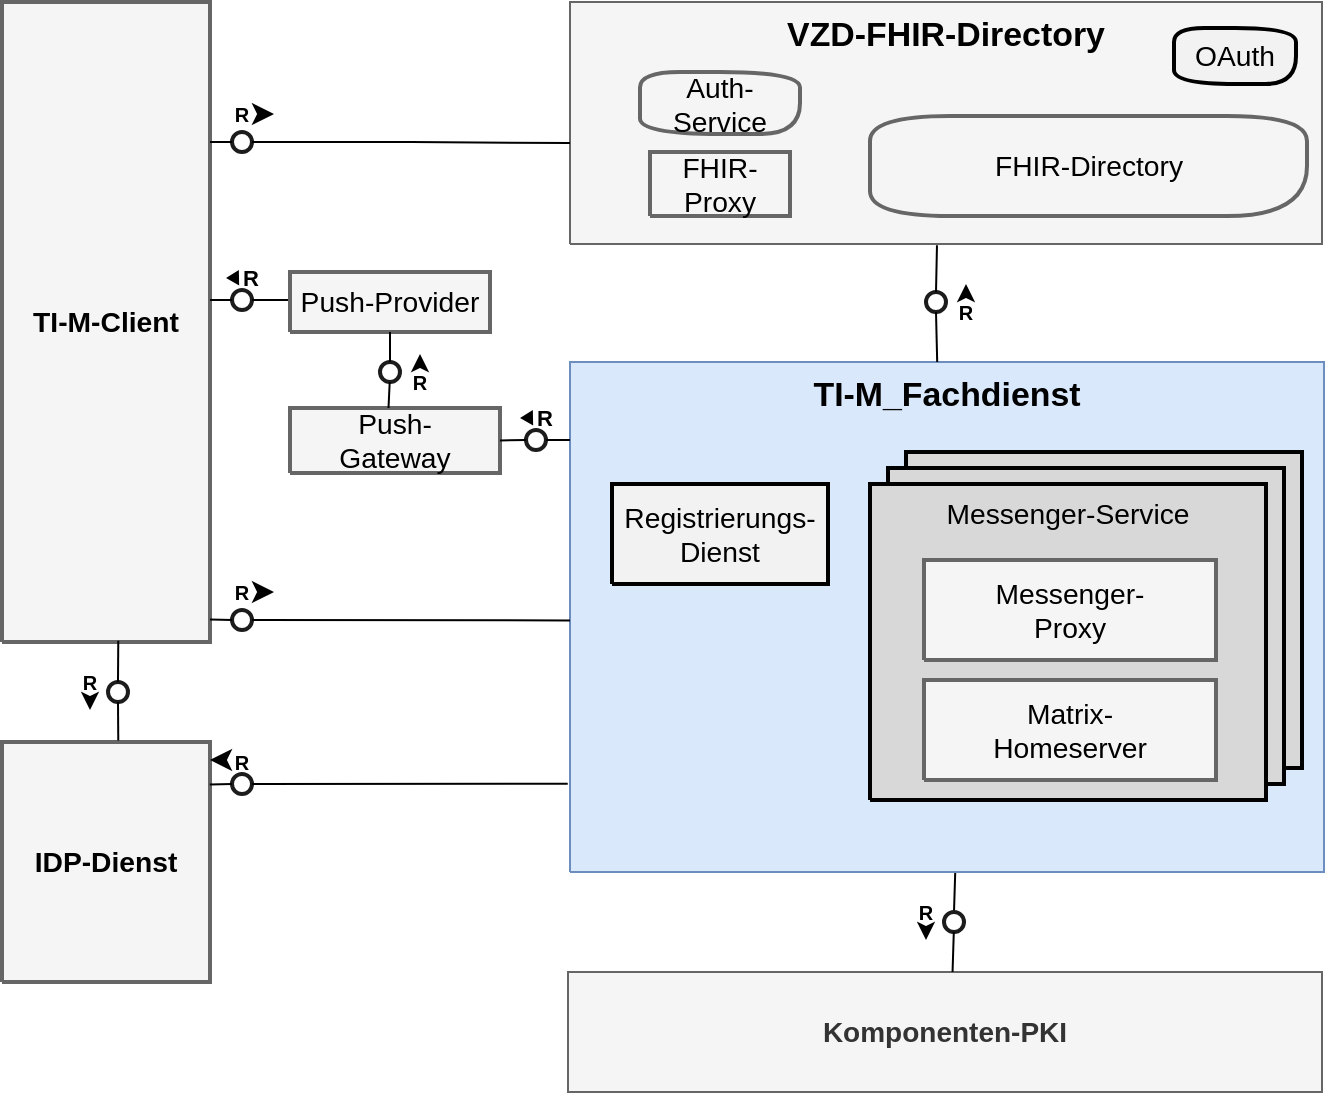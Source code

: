 <mxfile>
    <diagram name="Allgemein" id="euBj5xrBh4o_RF6xaW2p">
        <mxGraphModel dx="1864" dy="774" grid="1" gridSize="10" guides="1" tooltips="1" connect="1" arrows="1" fold="1" page="1" pageScale="1" pageWidth="827" pageHeight="1169" math="0" shadow="0">
            <root>
                <mxCell id="0"/>
                <mxCell id="1" parent="0"/>
                <UserObject label="&lt;div style=&quot;font-size: 1px&quot;&gt;&lt;font style=&quot;font-size: 16.93px; color: rgb(0, 0, 0); direction: ltr; letter-spacing: 0px; line-height: 120%; opacity: 1;&quot;&gt;&lt;b style=&quot;&quot;&gt;VZD-FHIR-Directory&lt;br&gt;&lt;/b&gt;&lt;/font&gt;&lt;/div&gt;" tags="Hintergrund" id="82">
                    <mxCell style="verticalAlign=top;align=center;vsdxID=1;fillColor=#f5f5f5;shape=stencil(nZBLDoAgDERP0z3SIyjew0SURgSD+Lu9kMZoXLhwN9O+tukAlrNpJg1SzDH4QW/URgNYgZTkjA4UkwJUgGXng+6DX1zLfmoymdXo17xh5zmRJ6Q42BWCfc2oJfdAr+Yv+AP9Cb7OJ3H/2JG1HNGz/84klThPVCc=);strokeColor=#666666;points=[];labelBackgroundColor=none;rounded=0;html=1;whiteSpace=wrap;fontColor=#333333;" parent="1" vertex="1">
                        <mxGeometry x="340" y="35" width="376" height="121" as="geometry"/>
                    </mxCell>
                </UserObject>
                <mxCell id="83" style="edgeStyle=none;html=1;entryX=0.5;entryY=0;entryDx=0;entryDy=0;endArrow=none;endFill=0;exitX=0.511;exitY=0.996;exitDx=0;exitDy=0;exitPerimeter=0;" parent="1" source="84" target="138" edge="1">
                    <mxGeometry relative="1" as="geometry">
                        <mxPoint x="530" y="470" as="sourcePoint"/>
                    </mxGeometry>
                </mxCell>
                <UserObject label="&lt;div style=&quot;font-size: 1px&quot;&gt;&lt;font style=&quot;font-size: 16.93px; color: rgb(0, 0, 0); direction: ltr; letter-spacing: 0px; line-height: 120%; opacity: 1;&quot;&gt;&lt;b style=&quot;&quot;&gt;     TI-M_Fachdienst&lt;br&gt;&lt;/b&gt;&lt;/font&gt;&lt;/div&gt;" tags="Hintergrund" id="84">
                    <mxCell style="verticalAlign=top;align=center;vsdxID=2;fillColor=#dae8fc;shape=stencil(nZBLDoAgDERP0z3SIyjew0SURgSD+Lu9kMZoXLhwN9O+tukAlrNpJg1SzDH4QW/URgNYgZTkjA4UkwJUgGXng+6DX1zLfmoymdXo17xh5zmRJ6Q42BWCfc2oJfdAr+Yv+AP9Cb7OJ3H/2JG1HNGz/84klThPVCc=);points=[];labelBackgroundColor=none;rounded=0;html=1;whiteSpace=wrap;strokeColor=#6c8ebf;" parent="1" vertex="1">
                        <mxGeometry x="340" y="215" width="377" height="255" as="geometry"/>
                    </mxCell>
                </UserObject>
                <UserObject label="&lt;div style=&quot;font-size: 1px&quot;&gt;&lt;font style=&quot;font-size:14.11px;font-family:Arial;color:#000000;direction:ltr;letter-spacing:0px;line-height:120%;opacity:1&quot;&gt;Registrierungs-&lt;br/&gt;Dienst&lt;br/&gt;&lt;/font&gt;&lt;/div&gt;" tags="Hintergrund" id="85">
                    <mxCell style="verticalAlign=middle;align=center;vsdxID=6;fillColor=#f2f2f2;gradientColor=none;shape=stencil(nZBLDoAgDERP0z3SIyjew0SURgSD+Lu9kMZoXLhwN9O+tukAlrNpJg1SzDH4QW/URgNYgZTkjA4UkwJUgGXng+6DX1zLfmoymdXo17xh5zmRJ6Q42BWCfc2oJfdAr+Yv+AP9Cb7OJ3H/2JG1HNGz/84klThPVCc=);strokeColor=#000000;strokeWidth=2;spacingTop=-1;spacingBottom=-1;spacingLeft=-1;spacingRight=-1;points=[[0.5,0,0],[1,0.5,0],[0.5,0.5,0],[0.5,0.5,0]];labelBackgroundColor=none;rounded=0;html=1;whiteSpace=wrap;" parent="1" vertex="1">
                        <mxGeometry x="361" y="276" width="108" height="50" as="geometry"/>
                    </mxCell>
                </UserObject>
                <UserObject label="&lt;div style=&quot;font-size: 1px&quot;&gt;&lt;font style=&quot;font-size:14.11px;font-family:Arial;color:#000000;direction:ltr;letter-spacing:0px;line-height:120%;opacity:1&quot;&gt;&lt;b&gt;TI-M-&lt;/b&gt;&lt;/font&gt;&lt;b style=&quot;color: rgb(0, 0, 0); font-family: Arial; font-size: 14.11px; letter-spacing: 0px; background-color: initial;&quot;&gt;Client&lt;/b&gt;&lt;/div&gt;" tags="Hintergrund" id="86">
                    <mxCell style="verticalAlign=middle;align=center;vsdxID=7;fillColor=#f5f5f5;shape=stencil(nZBLDoAgDERP0z3SIyjew0SURgSD+Lu9kMZoXLhwN9O+tukAlrNpJg1SzDH4QW/URgNYgZTkjA4UkwJUgGXng+6DX1zLfmoymdXo17xh5zmRJ6Q42BWCfc2oJfdAr+Yv+AP9Cb7OJ3H/2JG1HNGz/84klThPVCc=);strokeColor=#666666;strokeWidth=2;spacingTop=-1;spacingBottom=-1;spacingLeft=-1;spacingRight=-1;points=[[0.5,0,0],[1,0.5,0],[0.5,0.5,0],[0.5,0.5,0]];labelBackgroundColor=none;rounded=0;html=1;whiteSpace=wrap;fontColor=#333333;" parent="1" vertex="1">
                        <mxGeometry x="56" y="35" width="104" height="320" as="geometry"/>
                    </mxCell>
                </UserObject>
                <UserObject label="&lt;div style=&quot;font-size: 1px&quot;&gt;&lt;font style=&quot;font-size:14.11px;font-family:Arial;color:#000000;direction:ltr;letter-spacing:0px;line-height:120%;opacity:1&quot;&gt;Push-&lt;br/&gt;Gateway&lt;br/&gt;&lt;/font&gt;&lt;/div&gt;" tags="Hintergrund" id="87">
                    <mxCell style="verticalAlign=middle;align=center;vsdxID=9;fillColor=#f5f5f5;shape=stencil(nZBLDoAgDERP0z3SIyjew0SURgSD+Lu9kMZoXLhwN9O+tukAlrNpJg1SzDH4QW/URgNYgZTkjA4UkwJUgGXng+6DX1zLfmoymdXo17xh5zmRJ6Q42BWCfc2oJfdAr+Yv+AP9Cb7OJ3H/2JG1HNGz/84klThPVCc=);strokeWidth=2;spacingTop=-1;spacingBottom=-1;spacingLeft=-1;spacingRight=-1;points=[[0.5,0,0],[1,0.5,0],[0.5,0.5,0],[0.5,0.5,0]];labelBackgroundColor=none;rounded=0;html=1;whiteSpace=wrap;strokeColor=#666666;fontColor=#333333;" parent="1" vertex="1">
                        <mxGeometry x="200" y="238" width="105" height="32.5" as="geometry"/>
                    </mxCell>
                </UserObject>
                <UserObject label="&lt;div style=&quot;font-size: 1px&quot;&gt;&lt;font style=&quot;font-size:14.11px;font-family:Arial;color:#000000;direction:ltr;letter-spacing:0px;line-height:120%;opacity:1&quot;&gt;FHIR-Directory&lt;br/&gt;&lt;/font&gt;&lt;/div&gt;" tags="Hintergrund" id="88">
                    <mxCell style="verticalAlign=middle;align=center;vsdxID=10;fillColor=#f5f5f5;shape=stencil(nZE9DsIwDIVP4xWFWAydS7kAJ4iIIRYhqdLwe3rSukhRB4Zmst/7YkvPgO3gTE+g1ZBTvNKTbXaAe9Cag6PEuVSAHWB7jokuKd6Dlb43hdRqUsjKn+1Ia2XS6cgfEg2bTVO93czIkFt8jMtfgiqx3vMwJf1BUM+hQn/mKvgPuhJcrC/FFI8Ex95LurW/jLNIcgrsvg==);strokeColor=#666666;strokeWidth=2;spacingTop=2;spacingBottom=2;spacingLeft=3;spacingRight=3;points=[[0.5,0,0],[1,0.5,0],[0.5,0.5,0],[0.5,0.5,0]];labelBackgroundColor=none;rounded=1;html=1;whiteSpace=wrap;fontColor=#333333;" parent="1" vertex="1">
                        <mxGeometry x="490" y="92" width="218.5" height="50" as="geometry"/>
                    </mxCell>
                </UserObject>
                <UserObject label="&lt;div style=&quot;font-size: 1px&quot;&gt;&lt;font style=&quot;font-size:14.11px;font-family:Arial;color:#000000;direction:ltr;letter-spacing:0px;line-height:120%;opacity:1&quot;&gt;FHIR-Proxy&lt;br/&gt;&lt;/font&gt;&lt;/div&gt;" tags="Hintergrund" id="89">
                    <mxCell style="verticalAlign=middle;align=center;vsdxID=11;fillColor=#f5f5f5;shape=stencil(nZBLDoAgDERP0z3SIyjew0SURgSD+Lu9kMZoXLhwN9O+tukAlrNpJg1SzDH4QW/URgNYgZTkjA4UkwJUgGXng+6DX1zLfmoymdXo17xh5zmRJ6Q42BWCfc2oJfdAr+Yv+AP9Cb7OJ3H/2JG1HNGz/84klThPVCc=);strokeColor=#666666;strokeWidth=2;spacingTop=-1;spacingBottom=-1;spacingLeft=-1;spacingRight=-1;points=[[0.5,0,0],[1,0.5,0],[0.5,0.5,0],[0.5,0.5,0]];labelBackgroundColor=none;rounded=0;html=1;whiteSpace=wrap;fontColor=#333333;" parent="1" vertex="1">
                        <mxGeometry x="380" y="110" width="70" height="32" as="geometry"/>
                    </mxCell>
                </UserObject>
                <UserObject label="&lt;div style=&quot;font-size: 1px&quot;&gt;&lt;font style=&quot;font-size: 14.11px; color: rgb(0, 0, 0); direction: ltr; letter-spacing: 0px; line-height: 120%; opacity: 1;&quot;&gt;&lt;b style=&quot;&quot;&gt;IDP-Dienst&lt;br&gt;&lt;/b&gt;&lt;/font&gt;&lt;/div&gt;" tags="Hintergrund" id="90">
                    <mxCell style="verticalAlign=middle;align=center;vsdxID=12;shape=stencil(nZBLDoAgDERP0z3SIyjew0SURgSD+Lu9kMZoXLhwN9O+tukAlrNpJg1SzDH4QW/URgNYgZTkjA4UkwJUgGXng+6DX1zLfmoymdXo17xh5zmRJ6Q42BWCfc2oJfdAr+Yv+AP9Cb7OJ3H/2JG1HNGz/84klThPVCc=);strokeWidth=2;spacingTop=-1;spacingBottom=-1;spacingLeft=-1;spacingRight=-1;points=[[0.5,0,0],[1,0.5,0],[0.5,0.5,0],[0.5,0.5,0]];labelBackgroundColor=none;rounded=0;html=1;whiteSpace=wrap;fillColor=#f5f5f5;strokeColor=#666666;fontColor=#333333;" parent="1" vertex="1">
                        <mxGeometry x="56" y="405" width="104" height="120" as="geometry"/>
                    </mxCell>
                </UserObject>
                <UserObject label="&lt;div style=&quot;font-size: 1px&quot;&gt;&lt;font style=&quot;font-size:14.11px;font-family:Arial;color:#000000;direction:ltr;letter-spacing:0px;line-height:120%;opacity:1&quot;&gt;OAuth&lt;br/&gt;&lt;/font&gt;&lt;/div&gt;" tags="Hintergrund" id="91">
                    <mxCell style="verticalAlign=middle;align=center;vsdxID=33;fillColor=#f2f2f2;gradientColor=none;shape=stencil(nZE9DsIwDIVP4xWFWAydS7kAJ4iIIRYhqdLwe3rSukhRB4Zmst/7YkvPgO3gTE+g1ZBTvNKTbXaAe9Cag6PEuVSAHWB7jokuKd6Dlb43hdRqUsjKn+1Ia2XS6cgfEg2bTVO93czIkFt8jMtfgiqx3vMwJf1BUM+hQn/mKvgPuhJcrC/FFI8Ex95LurW/jLNIcgrsvg==);strokeColor=#000000;strokeWidth=2;spacingTop=2;spacingBottom=2;spacingLeft=3;spacingRight=3;points=[[0.5,0,0],[1,0.5,0],[0.5,0.5,0],[0.5,0.5,0]];labelBackgroundColor=none;rounded=1;html=1;whiteSpace=wrap;" parent="1" vertex="1">
                        <mxGeometry x="642" y="48" width="61" height="28" as="geometry"/>
                    </mxCell>
                </UserObject>
                <UserObject label="&lt;div style=&quot;font-size: 1px&quot;&gt;&lt;font style=&quot;font-size:14.11px;font-family:Arial;color:#000000;direction:ltr;letter-spacing:0px;line-height:120%;opacity:1&quot;&gt;Auth-Service&lt;br/&gt;&lt;/font&gt;&lt;/div&gt;" tags="Hintergrund" id="92">
                    <mxCell style="verticalAlign=middle;align=center;vsdxID=40;fillColor=#f5f5f5;shape=stencil(nZE9DsIwDIVP4xWFWAydS7kAJ4iIIRYhqdLwe3rSukhRB4Zmst/7YkvPgO3gTE+g1ZBTvNKTbXaAe9Cag6PEuVSAHWB7jokuKd6Dlb43hdRqUsjKn+1Ia2XS6cgfEg2bTVO93czIkFt8jMtfgiqx3vMwJf1BUM+hQn/mKvgPuhJcrC/FFI8Ex95LurW/jLNIcgrsvg==);strokeColor=#666666;strokeWidth=2;spacingTop=2;spacingBottom=2;spacingLeft=3;spacingRight=3;points=[[0.5,0,0],[1,0.5,0],[0.5,0.5,0],[0.5,0.5,0]];labelBackgroundColor=none;rounded=1;html=1;whiteSpace=wrap;fontColor=#333333;" parent="1" vertex="1">
                        <mxGeometry x="375" y="70" width="80" height="31" as="geometry"/>
                    </mxCell>
                </UserObject>
                <UserObject label="&lt;div style=&quot;font-size: 1px&quot;&gt;&lt;/div&gt;" tags="Hintergrund" id="93">
                    <mxCell style="verticalAlign=top;align=center;vsdxID=41;fillColor=#d8d8d8;gradientColor=none;shape=stencil(nZBLDoAgDERP0z3SIyjew0SURgSD+Lu9kMZoXLhwN9O+tukAlrNpJg1SzDH4QW/URgNYgZTkjA4UkwJUgGXng+6DX1zLfmoymdXo17xh5zmRJ6Q42BWCfc2oJfdAr+Yv+AP9Cb7OJ3H/2JG1HNGz/84klThPVCc=);strokeWidth=2;points=[];labelBackgroundColor=none;rounded=0;html=1;whiteSpace=wrap;" parent="1" vertex="1">
                        <mxGeometry x="508" y="260" width="198" height="158" as="geometry"/>
                    </mxCell>
                </UserObject>
                <UserObject label="&lt;div style=&quot;font-size: 1px&quot;&gt;&lt;/div&gt;" tags="Hintergrund" id="94">
                    <mxCell style="verticalAlign=top;align=center;vsdxID=42;fillColor=#d8d8d8;gradientColor=none;shape=stencil(nZBLDoAgDERP0z3SIyjew0SURgSD+Lu9kMZoXLhwN9O+tukAlrNpJg1SzDH4QW/URgNYgZTkjA4UkwJUgGXng+6DX1zLfmoymdXo17xh5zmRJ6Q42BWCfc2oJfdAr+Yv+AP9Cb7OJ3H/2JG1HNGz/84klThPVCc=);strokeWidth=2;points=[];labelBackgroundColor=none;rounded=0;html=1;whiteSpace=wrap;" parent="1" vertex="1">
                        <mxGeometry x="499" y="268" width="198" height="158" as="geometry"/>
                    </mxCell>
                </UserObject>
                <UserObject label="&lt;div style=&quot;font-size: 1px&quot;&gt;&lt;font style=&quot;font-size:14.11px;font-family:Arial;color:#000000;direction:ltr;letter-spacing:0px;line-height:120%;opacity:1&quot;&gt;Messenger-Service&lt;br/&gt;&lt;/font&gt;&lt;/div&gt;" tags="Hintergrund" id="95">
                    <mxCell style="verticalAlign=top;align=center;vsdxID=43;fillColor=#d8d8d8;gradientColor=none;shape=stencil(nZBLDoAgDERP0z3SIyjew0SURgSD+Lu9kMZoXLhwN9O+tukAlrNpJg1SzDH4QW/URgNYgZTkjA4UkwJUgGXng+6DX1zLfmoymdXo17xh5zmRJ6Q42BWCfc2oJfdAr+Yv+AP9Cb7OJ3H/2JG1HNGz/84klThPVCc=);strokeWidth=2;points=[];labelBackgroundColor=none;rounded=0;html=1;whiteSpace=wrap;" parent="1" vertex="1">
                        <mxGeometry x="490" y="276" width="198" height="158" as="geometry"/>
                    </mxCell>
                </UserObject>
                <UserObject label="&lt;div style=&quot;font-size: 1px&quot;&gt;&lt;font style=&quot;font-size:14.11px;font-family:Arial;color:#000000;direction:ltr;letter-spacing:0px;line-height:120%;opacity:1&quot;&gt;Messenger-&lt;br/&gt;Proxy&lt;br/&gt;&lt;/font&gt;&lt;/div&gt;" tags="Hintergrund" id="96">
                    <mxCell style="verticalAlign=middle;align=center;vsdxID=44;fillColor=#f5f5f5;shape=stencil(nZBLDoAgDERP0z3SIyjew0SURgSD+Lu9kMZoXLhwN9O+tukAlrNpJg1SzDH4QW/URgNYgZTkjA4UkwJUgGXng+6DX1zLfmoymdXo17xh5zmRJ6Q42BWCfc2oJfdAr+Yv+AP9Cb7OJ3H/2JG1HNGz/84klThPVCc=);strokeColor=#666666;strokeWidth=2;spacingTop=-1;spacingBottom=-1;spacingLeft=-1;spacingRight=-1;points=[[0.5,0,0],[1,0.5,0],[0.5,0.5,0],[0.5,0.5,0]];labelBackgroundColor=none;rounded=0;html=1;whiteSpace=wrap;fontColor=#333333;" parent="1" vertex="1">
                        <mxGeometry x="517" y="314" width="146" height="50" as="geometry"/>
                    </mxCell>
                </UserObject>
                <UserObject label="&lt;div style=&quot;font-size: 1px&quot;&gt;&lt;font style=&quot;font-size:14.11px;font-family:Arial;color:#000000;direction:ltr;letter-spacing:0px;line-height:120%;opacity:1&quot;&gt;Matrix-&lt;br/&gt;Homeserver&lt;br/&gt;&lt;/font&gt;&lt;/div&gt;" tags="Hintergrund" id="97">
                    <mxCell style="verticalAlign=middle;align=center;vsdxID=45;fillColor=#f5f5f5;shape=stencil(nZBLDoAgDERP0z3SIyjew0SURgSD+Lu9kMZoXLhwN9O+tukAlrNpJg1SzDH4QW/URgNYgZTkjA4UkwJUgGXng+6DX1zLfmoymdXo17xh5zmRJ6Q42BWCfc2oJfdAr+Yv+AP9Cb7OJ3H/2JG1HNGz/84klThPVCc=);strokeWidth=2;spacingTop=-1;spacingBottom=-1;spacingLeft=-1;spacingRight=-1;points=[[0.5,0,0],[1,0.5,0],[0.5,0.5,0],[0.5,0.5,0]];labelBackgroundColor=none;rounded=0;html=1;whiteSpace=wrap;strokeColor=#666666;fontColor=#333333;" parent="1" vertex="1">
                        <mxGeometry x="517" y="374" width="146" height="50" as="geometry"/>
                    </mxCell>
                </UserObject>
                <mxCell id="98" parent="1" vertex="1">
                    <mxGeometry x="176" y="425" as="geometry"/>
                </mxCell>
                <mxCell id="99" value="" style="group" parent="1" vertex="1" connectable="0">
                    <mxGeometry x="156" y="320" width="40" height="29" as="geometry"/>
                </mxCell>
                <mxCell id="100" value="R" style="text;html=1;strokeColor=none;fillColor=none;align=center;verticalAlign=middle;whiteSpace=wrap;overflow=hidden;fontFamily=Helvetica;fontSize=10;fontColor=#000000;fontStyle=1" parent="99" vertex="1">
                    <mxGeometry width="40" height="20" as="geometry"/>
                </mxCell>
                <mxCell id="101" value="" style="ellipse;whiteSpace=wrap;html=1;strokeColor=#1C1C1C;fillColor=none;fontFamily=Tahoma;fontSize=14;fontColor=#525252;align=center;strokeWidth=2;" parent="99" vertex="1">
                    <mxGeometry x="15" y="19" width="10" height="10" as="geometry"/>
                </mxCell>
                <mxCell id="102" style="edgeStyle=none;rounded=0;html=1;startArrow=none;startFill=0;endArrow=classic;endFill=1;jettySize=auto;orthogonalLoop=1;strokeColor=#000000;fontFamily=Helvetica;fontSize=10;fontColor=#000000;targetPerimeterSpacing=0;endSize=8;sourcePerimeterSpacing=0;startSize=0;" parent="99" edge="1">
                    <mxGeometry relative="1" as="geometry">
                        <mxPoint x="36" y="10" as="targetPoint"/>
                        <mxPoint x="28" y="10" as="sourcePoint"/>
                    </mxGeometry>
                </mxCell>
                <mxCell id="103" value="" style="group" parent="1" vertex="1" connectable="0">
                    <mxGeometry x="156" y="81" width="40" height="29" as="geometry"/>
                </mxCell>
                <mxCell id="104" value="R" style="text;html=1;strokeColor=none;fillColor=none;align=center;verticalAlign=middle;whiteSpace=wrap;overflow=hidden;fontFamily=Helvetica;fontSize=10;fontColor=#000000;fontStyle=1" parent="103" vertex="1">
                    <mxGeometry width="40" height="20" as="geometry"/>
                </mxCell>
                <mxCell id="105" value="" style="ellipse;whiteSpace=wrap;html=1;strokeColor=#1C1C1C;fillColor=none;fontFamily=Tahoma;fontSize=14;fontColor=#525252;align=center;strokeWidth=2;" parent="103" vertex="1">
                    <mxGeometry x="15" y="19" width="10" height="10" as="geometry"/>
                </mxCell>
                <mxCell id="106" style="edgeStyle=none;rounded=0;html=1;startArrow=none;startFill=0;endArrow=classic;endFill=1;jettySize=auto;orthogonalLoop=1;strokeColor=#000000;fontFamily=Helvetica;fontSize=10;fontColor=#000000;targetPerimeterSpacing=0;endSize=8;sourcePerimeterSpacing=0;startSize=0;" parent="103" edge="1">
                    <mxGeometry relative="1" as="geometry">
                        <mxPoint x="36" y="10" as="targetPoint"/>
                        <mxPoint x="28" y="10" as="sourcePoint"/>
                    </mxGeometry>
                </mxCell>
                <mxCell id="107" value="" style="group;rotation=-180;" parent="1" vertex="1" connectable="0">
                    <mxGeometry x="518" y="180" width="40" height="20" as="geometry"/>
                </mxCell>
                <mxCell id="108" value="" style="group;rotation=-180;" parent="107" vertex="1" connectable="0">
                    <mxGeometry width="40" height="20" as="geometry"/>
                </mxCell>
                <mxCell id="109" value="" style="group;rotation=-180;" parent="108" vertex="1" connectable="0">
                    <mxGeometry width="40" height="20" as="geometry"/>
                </mxCell>
                <mxCell id="110" value="" style="endArrow=classic;html=1;strokeColor=#000000;fontFamily=Helvetica;fontSize=14;fontColor=#525252;rounded=0;" parent="109" edge="1">
                    <mxGeometry width="50" height="50" relative="1" as="geometry">
                        <mxPoint x="20" y="1" as="sourcePoint"/>
                        <mxPoint x="20" y="-4" as="targetPoint"/>
                    </mxGeometry>
                </mxCell>
                <mxCell id="111" value="" style="ellipse;whiteSpace=wrap;html=1;strokeColor=#1C1C1C;fillColor=none;fontFamily=Tahoma;fontSize=14;fontColor=#525252;align=center;strokeWidth=2;rotation=-180;" parent="109" vertex="1">
                    <mxGeometry width="10" height="10" as="geometry"/>
                </mxCell>
                <mxCell id="112" value="R" style="text;html=1;strokeColor=none;fillColor=none;align=center;verticalAlign=middle;whiteSpace=wrap;overflow=hidden;fontFamily=Helvetica;fontSize=10;fontColor=#000000;fontStyle=1;rotation=0;" parent="109" vertex="1">
                    <mxGeometry width="40" height="20" as="geometry"/>
                </mxCell>
                <mxCell id="113" style="edgeStyle=orthogonalEdgeStyle;rounded=0;orthogonalLoop=1;jettySize=auto;html=1;exitX=1;exitY=0.5;exitDx=0;exitDy=0;entryX=0;entryY=0.583;entryDx=0;entryDy=0;entryPerimeter=0;endArrow=none;endFill=0;" parent="1" source="105" target="82" edge="1">
                    <mxGeometry relative="1" as="geometry"/>
                </mxCell>
                <mxCell id="114" value="" style="endArrow=none;html=1;rounded=0;entryX=0;entryY=0.5;entryDx=0;entryDy=0;" parent="1" target="105" edge="1">
                    <mxGeometry width="50" height="50" relative="1" as="geometry">
                        <mxPoint x="160" y="105" as="sourcePoint"/>
                        <mxPoint x="217" y="120" as="targetPoint"/>
                    </mxGeometry>
                </mxCell>
                <mxCell id="115" value="" style="endArrow=none;html=1;rounded=0;entryX=0.5;entryY=0;entryDx=0;entryDy=0;exitX=0.487;exitY=0;exitDx=0;exitDy=0;exitPerimeter=0;" parent="1" source="84" target="111" edge="1">
                    <mxGeometry width="50" height="50" relative="1" as="geometry">
                        <mxPoint x="458.5" y="215" as="sourcePoint"/>
                        <mxPoint x="460" y="190" as="targetPoint"/>
                    </mxGeometry>
                </mxCell>
                <mxCell id="116" value="" style="endArrow=none;html=1;rounded=0;exitX=1;exitY=0.871;exitDx=0;exitDy=0;exitPerimeter=0;entryX=0;entryY=0.5;entryDx=0;entryDy=0;" parent="1" target="101" edge="1">
                    <mxGeometry width="50" height="50" relative="1" as="geometry">
                        <mxPoint x="160" y="343.72" as="sourcePoint"/>
                        <mxPoint x="220" y="260" as="targetPoint"/>
                    </mxGeometry>
                </mxCell>
                <mxCell id="117" value="" style="endArrow=none;html=1;rounded=0;entryX=0;entryY=0.31;entryDx=0;entryDy=0;entryPerimeter=0;exitX=1;exitY=0.5;exitDx=0;exitDy=0;" parent="1" source="101" edge="1">
                    <mxGeometry width="50" height="50" relative="1" as="geometry">
                        <mxPoint x="200" y="310" as="sourcePoint"/>
                        <mxPoint x="340" y="344.2" as="targetPoint"/>
                    </mxGeometry>
                </mxCell>
                <mxCell id="118" value="" style="group" parent="1" vertex="1" connectable="0">
                    <mxGeometry x="80" y="365" width="40" height="20" as="geometry"/>
                </mxCell>
                <mxCell id="119" value="" style="group" parent="118" vertex="1" connectable="0">
                    <mxGeometry width="40" height="20" as="geometry"/>
                </mxCell>
                <mxCell id="120" value="" style="group" parent="119" vertex="1" connectable="0">
                    <mxGeometry width="40" height="20" as="geometry"/>
                </mxCell>
                <mxCell id="121" value="" style="endArrow=classic;html=1;strokeColor=#000000;fontFamily=Helvetica;fontSize=14;fontColor=#525252;rounded=0;" parent="120" edge="1">
                    <mxGeometry width="50" height="50" relative="1" as="geometry">
                        <mxPoint x="20" y="19" as="sourcePoint"/>
                        <mxPoint x="20" y="24" as="targetPoint"/>
                    </mxGeometry>
                </mxCell>
                <mxCell id="122" value="R" style="text;html=1;strokeColor=none;fillColor=none;align=center;verticalAlign=middle;whiteSpace=wrap;overflow=hidden;fontFamily=Helvetica;fontSize=10;fontColor=#000000;fontStyle=1" parent="120" vertex="1">
                    <mxGeometry width="40" height="20" as="geometry"/>
                </mxCell>
                <mxCell id="123" value="" style="ellipse;whiteSpace=wrap;html=1;strokeColor=#1C1C1C;fillColor=none;fontFamily=Tahoma;fontSize=14;fontColor=#525252;align=center;strokeWidth=2;" parent="120" vertex="1">
                    <mxGeometry x="29" y="10" width="10" height="10" as="geometry"/>
                </mxCell>
                <mxCell id="124" value="" style="endArrow=none;html=1;rounded=0;entryX=0.559;entryY=0.998;entryDx=0;entryDy=0;entryPerimeter=0;exitX=0.5;exitY=0;exitDx=0;exitDy=0;" parent="1" source="123" target="86" edge="1">
                    <mxGeometry width="50" height="50" relative="1" as="geometry">
                        <mxPoint x="150" y="410" as="sourcePoint"/>
                        <mxPoint x="200" y="360" as="targetPoint"/>
                    </mxGeometry>
                </mxCell>
                <mxCell id="125" value="" style="endArrow=none;html=1;rounded=0;entryX=0.5;entryY=1;entryDx=0;entryDy=0;exitX=0.559;exitY=-0.006;exitDx=0;exitDy=0;exitPerimeter=0;" parent="1" source="90" target="123" edge="1">
                    <mxGeometry width="50" height="50" relative="1" as="geometry">
                        <mxPoint x="70" y="450" as="sourcePoint"/>
                        <mxPoint x="120" y="400" as="targetPoint"/>
                    </mxGeometry>
                </mxCell>
                <mxCell id="126" value="" style="group;flipV=0;flipH=1;" parent="1" vertex="1" connectable="0">
                    <mxGeometry x="156" y="404" width="40" height="30" as="geometry"/>
                </mxCell>
                <mxCell id="127" value="R" style="text;html=1;strokeColor=none;fillColor=none;align=center;verticalAlign=middle;whiteSpace=wrap;overflow=hidden;fontFamily=Helvetica;fontSize=10;fontColor=#000000;fontStyle=1;flipV=1;flipH=1;" parent="126" vertex="1">
                    <mxGeometry y="1" width="40" height="20" as="geometry"/>
                </mxCell>
                <mxCell id="128" value="" style="ellipse;whiteSpace=wrap;html=1;strokeColor=#1C1C1C;fillColor=none;fontFamily=Tahoma;fontSize=14;fontColor=#525252;align=center;strokeWidth=2;" parent="126" vertex="1">
                    <mxGeometry x="15" y="17" width="10" height="10" as="geometry"/>
                </mxCell>
                <mxCell id="129" style="edgeStyle=none;rounded=0;html=1;startArrow=none;startFill=0;endArrow=classic;endFill=1;jettySize=auto;orthogonalLoop=1;strokeColor=#000000;fontFamily=Helvetica;fontSize=10;fontColor=#000000;targetPerimeterSpacing=0;endSize=8;sourcePerimeterSpacing=0;startSize=0;" parent="126" edge="1">
                    <mxGeometry relative="1" as="geometry">
                        <mxPoint x="4" y="10" as="targetPoint"/>
                        <mxPoint x="12" y="10" as="sourcePoint"/>
                    </mxGeometry>
                </mxCell>
                <mxCell id="130" value="" style="endArrow=none;html=1;rounded=0;entryX=0;entryY=0.5;entryDx=0;entryDy=0;exitX=0.999;exitY=0.177;exitDx=0;exitDy=0;exitPerimeter=0;" parent="1" source="90" target="128" edge="1">
                    <mxGeometry width="50" height="50" relative="1" as="geometry">
                        <mxPoint x="140" y="560" as="sourcePoint"/>
                        <mxPoint x="190" y="510" as="targetPoint"/>
                    </mxGeometry>
                </mxCell>
                <mxCell id="131" value="" style="endArrow=none;html=1;rounded=0;exitX=1;exitY=0.5;exitDx=0;exitDy=0;entryX=-0.003;entryY=0.827;entryDx=0;entryDy=0;entryPerimeter=0;" parent="1" source="128" target="84" edge="1">
                    <mxGeometry width="50" height="50" relative="1" as="geometry">
                        <mxPoint x="180" y="540" as="sourcePoint"/>
                        <mxPoint x="230" y="490" as="targetPoint"/>
                    </mxGeometry>
                </mxCell>
                <mxCell id="132" value="&lt;b&gt;&lt;font style=&quot;font-size: 14px;&quot;&gt;Komponenten-PKI&lt;/font&gt;&lt;/b&gt;" style="rounded=0;whiteSpace=wrap;html=1;fillColor=#f5f5f5;fontColor=#333333;strokeColor=#666666;" parent="1" vertex="1">
                    <mxGeometry x="339" y="520" width="377" height="60" as="geometry"/>
                </mxCell>
                <mxCell id="133" value="" style="group" parent="1" vertex="1" connectable="0">
                    <mxGeometry x="498" y="480" width="40" height="20" as="geometry"/>
                </mxCell>
                <mxCell id="134" value="" style="group" parent="133" vertex="1" connectable="0">
                    <mxGeometry width="40" height="20" as="geometry"/>
                </mxCell>
                <mxCell id="135" value="" style="group" parent="134" vertex="1" connectable="0">
                    <mxGeometry width="40" height="20" as="geometry"/>
                </mxCell>
                <mxCell id="136" value="" style="endArrow=classic;html=1;strokeColor=#000000;fontFamily=Helvetica;fontSize=14;fontColor=#525252;" parent="135" edge="1">
                    <mxGeometry width="50" height="50" relative="1" as="geometry">
                        <mxPoint x="20" y="19" as="sourcePoint"/>
                        <mxPoint x="20" y="24" as="targetPoint"/>
                    </mxGeometry>
                </mxCell>
                <mxCell id="137" value="R" style="text;html=1;strokeColor=none;fillColor=none;align=center;verticalAlign=middle;whiteSpace=wrap;overflow=hidden;fontFamily=Helvetica;fontSize=10;fontColor=#000000;fontStyle=1" parent="135" vertex="1">
                    <mxGeometry width="40" height="20" as="geometry"/>
                </mxCell>
                <mxCell id="138" value="" style="ellipse;whiteSpace=wrap;html=1;strokeColor=#1C1C1C;fillColor=none;fontFamily=Tahoma;fontSize=14;fontColor=#525252;align=center;strokeWidth=2;" parent="135" vertex="1">
                    <mxGeometry x="29" y="10" width="10" height="10" as="geometry"/>
                </mxCell>
                <mxCell id="139" style="edgeStyle=none;html=1;entryX=0.51;entryY=0;entryDx=0;entryDy=0;entryPerimeter=0;endArrow=none;endFill=0;" parent="1" source="138" target="132" edge="1">
                    <mxGeometry relative="1" as="geometry"/>
                </mxCell>
                <mxCell id="140" value="" style="group;flipH=1;" parent="1" vertex="1" connectable="0">
                    <mxGeometry x="169" y="238" width="22" height="21" as="geometry"/>
                </mxCell>
                <mxCell id="141" value="" style="shape=mxgraph.arrows2.wedgeArrow;html=1;bendable=0;startWidth=3.003;fillColor=strokeColor;defaultFillColor=invert;defaultGradientColor=invert;fontSize=11;endArrow=none;endFill=0;" parent="140" edge="1">
                    <mxGeometry width="100" height="100" relative="1" as="geometry">
                        <mxPoint x="5" y="-65.1" as="sourcePoint"/>
                        <mxPoint y="-65" as="targetPoint"/>
                    </mxGeometry>
                </mxCell>
                <mxCell id="142" value="" style="ellipse;whiteSpace=wrap;html=1;strokeColor=#1C1C1C;fillColor=none;fontFamily=Tahoma;fontSize=14;fontColor=#525252;align=center;strokeWidth=2;" parent="140" vertex="1">
                    <mxGeometry x="2" y="-59" width="10" height="10" as="geometry"/>
                </mxCell>
                <mxCell id="143" value="" style="group;flipH=1;" parent="1" vertex="1" connectable="0">
                    <mxGeometry x="316" y="238" width="22" height="21" as="geometry"/>
                </mxCell>
                <mxCell id="144" value="" style="shape=mxgraph.arrows2.wedgeArrow;html=1;bendable=0;startWidth=3.003;fillColor=strokeColor;defaultFillColor=invert;defaultGradientColor=invert;fontSize=11;endArrow=none;endFill=0;" parent="143" edge="1">
                    <mxGeometry width="100" height="100" relative="1" as="geometry">
                        <mxPoint x="5" y="4.9" as="sourcePoint"/>
                        <mxPoint y="5" as="targetPoint"/>
                    </mxGeometry>
                </mxCell>
                <mxCell id="145" value="" style="ellipse;whiteSpace=wrap;html=1;strokeColor=#1C1C1C;fillColor=none;fontFamily=Tahoma;fontSize=14;fontColor=#525252;align=center;strokeWidth=2;" parent="143" vertex="1">
                    <mxGeometry x="2" y="11" width="10" height="10" as="geometry"/>
                </mxCell>
                <mxCell id="146" value="&lt;b&gt;R&lt;/b&gt;" style="text;strokeColor=none;align=center;fillColor=none;html=1;verticalAlign=middle;whiteSpace=wrap;rounded=0;fontSize=11;spacing=2;" parent="143" vertex="1">
                    <mxGeometry x="1" width="21" height="9" as="geometry"/>
                </mxCell>
                <mxCell id="147" style="edgeStyle=none;html=1;entryX=-0.005;entryY=0.467;entryDx=0;entryDy=0;entryPerimeter=0;endArrow=none;endFill=0;" parent="1" source="142" target="152" edge="1">
                    <mxGeometry relative="1" as="geometry"/>
                </mxCell>
                <mxCell id="148" style="edgeStyle=none;html=1;exitX=0;exitY=0.5;exitDx=0;exitDy=0;endArrow=none;endFill=0;" parent="1" source="142" edge="1">
                    <mxGeometry relative="1" as="geometry">
                        <mxPoint x="160" y="184" as="targetPoint"/>
                    </mxGeometry>
                </mxCell>
                <mxCell id="149" style="edgeStyle=none;html=1;endArrow=none;endFill=0;entryX=1;entryY=0.5;entryDx=0;entryDy=0;entryPerimeter=0;" parent="1" source="145" target="87" edge="1">
                    <mxGeometry relative="1" as="geometry">
                        <mxPoint x="290" y="257" as="targetPoint"/>
                    </mxGeometry>
                </mxCell>
                <mxCell id="150" style="edgeStyle=none;html=1;endArrow=none;endFill=0;" parent="1" source="145" edge="1">
                    <mxGeometry relative="1" as="geometry">
                        <mxPoint x="340" y="254" as="targetPoint"/>
                    </mxGeometry>
                </mxCell>
                <mxCell id="151" style="edgeStyle=none;html=1;entryX=0.488;entryY=1.005;entryDx=0;entryDy=0;entryPerimeter=0;endArrow=none;endFill=0;" parent="1" source="111" target="82" edge="1">
                    <mxGeometry relative="1" as="geometry"/>
                </mxCell>
                <UserObject label="&lt;div style=&quot;font-size: 1px&quot;&gt;&lt;font style=&quot;font-size:14.11px;font-family:Arial;color:#000000;direction:ltr;letter-spacing:0px;line-height:120%;opacity:1&quot;&gt;Push-Provider&lt;/font&gt;&lt;/div&gt;" tags="Hintergrund" id="152">
                    <mxCell style="verticalAlign=middle;align=center;vsdxID=9;fillColor=#f5f5f5;shape=stencil(nZBLDoAgDERP0z3SIyjew0SURgSD+Lu9kMZoXLhwN9O+tukAlrNpJg1SzDH4QW/URgNYgZTkjA4UkwJUgGXng+6DX1zLfmoymdXo17xh5zmRJ6Q42BWCfc2oJfdAr+Yv+AP9Cb7OJ3H/2JG1HNGz/84klThPVCc=);strokeWidth=2;spacingTop=-1;spacingBottom=-1;spacingLeft=-1;spacingRight=-1;points=[[0.5,0,0],[1,0.5,0],[0.5,0.5,0],[0.5,0.5,0]];labelBackgroundColor=none;rounded=0;html=1;whiteSpace=wrap;strokeColor=#666666;fontColor=#333333;" parent="1" vertex="1">
                        <mxGeometry x="200" y="170" width="100" height="30" as="geometry"/>
                    </mxCell>
                </UserObject>
                <mxCell id="153" value="&lt;b&gt;R&lt;/b&gt;" style="text;strokeColor=none;align=center;fillColor=none;html=1;verticalAlign=middle;whiteSpace=wrap;rounded=0;fontSize=11;spacing=2;" parent="1" vertex="1">
                    <mxGeometry x="169.5" y="168" width="21" height="9" as="geometry"/>
                </mxCell>
                <mxCell id="154" value="" style="group;rotation=-180;" parent="1" vertex="1" connectable="0">
                    <mxGeometry x="245" y="215" width="40" height="20" as="geometry"/>
                </mxCell>
                <mxCell id="155" value="" style="group;rotation=-180;" parent="154" vertex="1" connectable="0">
                    <mxGeometry width="40" height="20" as="geometry"/>
                </mxCell>
                <mxCell id="156" value="" style="group;rotation=-180;" parent="155" vertex="1" connectable="0">
                    <mxGeometry width="40" height="20" as="geometry"/>
                </mxCell>
                <mxCell id="157" value="R" style="text;html=1;strokeColor=none;fillColor=none;align=center;verticalAlign=middle;whiteSpace=wrap;overflow=hidden;fontFamily=Helvetica;fontSize=10;fontColor=#000000;fontStyle=1;rotation=0;" parent="156" vertex="1">
                    <mxGeometry width="40" height="20" as="geometry"/>
                </mxCell>
                <mxCell id="158" value="" style="endArrow=classic;html=1;strokeColor=#000000;fontFamily=Helvetica;fontSize=14;fontColor=#525252;rounded=0;" parent="156" edge="1">
                    <mxGeometry width="50" height="50" relative="1" as="geometry">
                        <mxPoint x="20" y="1" as="sourcePoint"/>
                        <mxPoint x="20" y="-4" as="targetPoint"/>
                    </mxGeometry>
                </mxCell>
                <mxCell id="159" value="" style="ellipse;whiteSpace=wrap;html=1;strokeColor=#1C1C1C;fillColor=none;fontFamily=Tahoma;fontSize=14;fontColor=#525252;align=center;strokeWidth=2;rotation=-180;" parent="156" vertex="1">
                    <mxGeometry width="10" height="10" as="geometry"/>
                </mxCell>
                <mxCell id="160" style="edgeStyle=none;html=1;entryX=0.5;entryY=1;entryDx=0;entryDy=0;entryPerimeter=0;endArrow=none;endFill=0;" parent="1" source="159" target="152" edge="1">
                    <mxGeometry relative="1" as="geometry"/>
                </mxCell>
                <mxCell id="161" style="edgeStyle=none;html=1;entryX=0.469;entryY=0;entryDx=0;entryDy=0;entryPerimeter=0;endArrow=none;endFill=0;" parent="1" source="159" target="87" edge="1">
                    <mxGeometry relative="1" as="geometry"/>
                </mxCell>
            </root>
        </mxGraphModel>
    </diagram>
</mxfile>